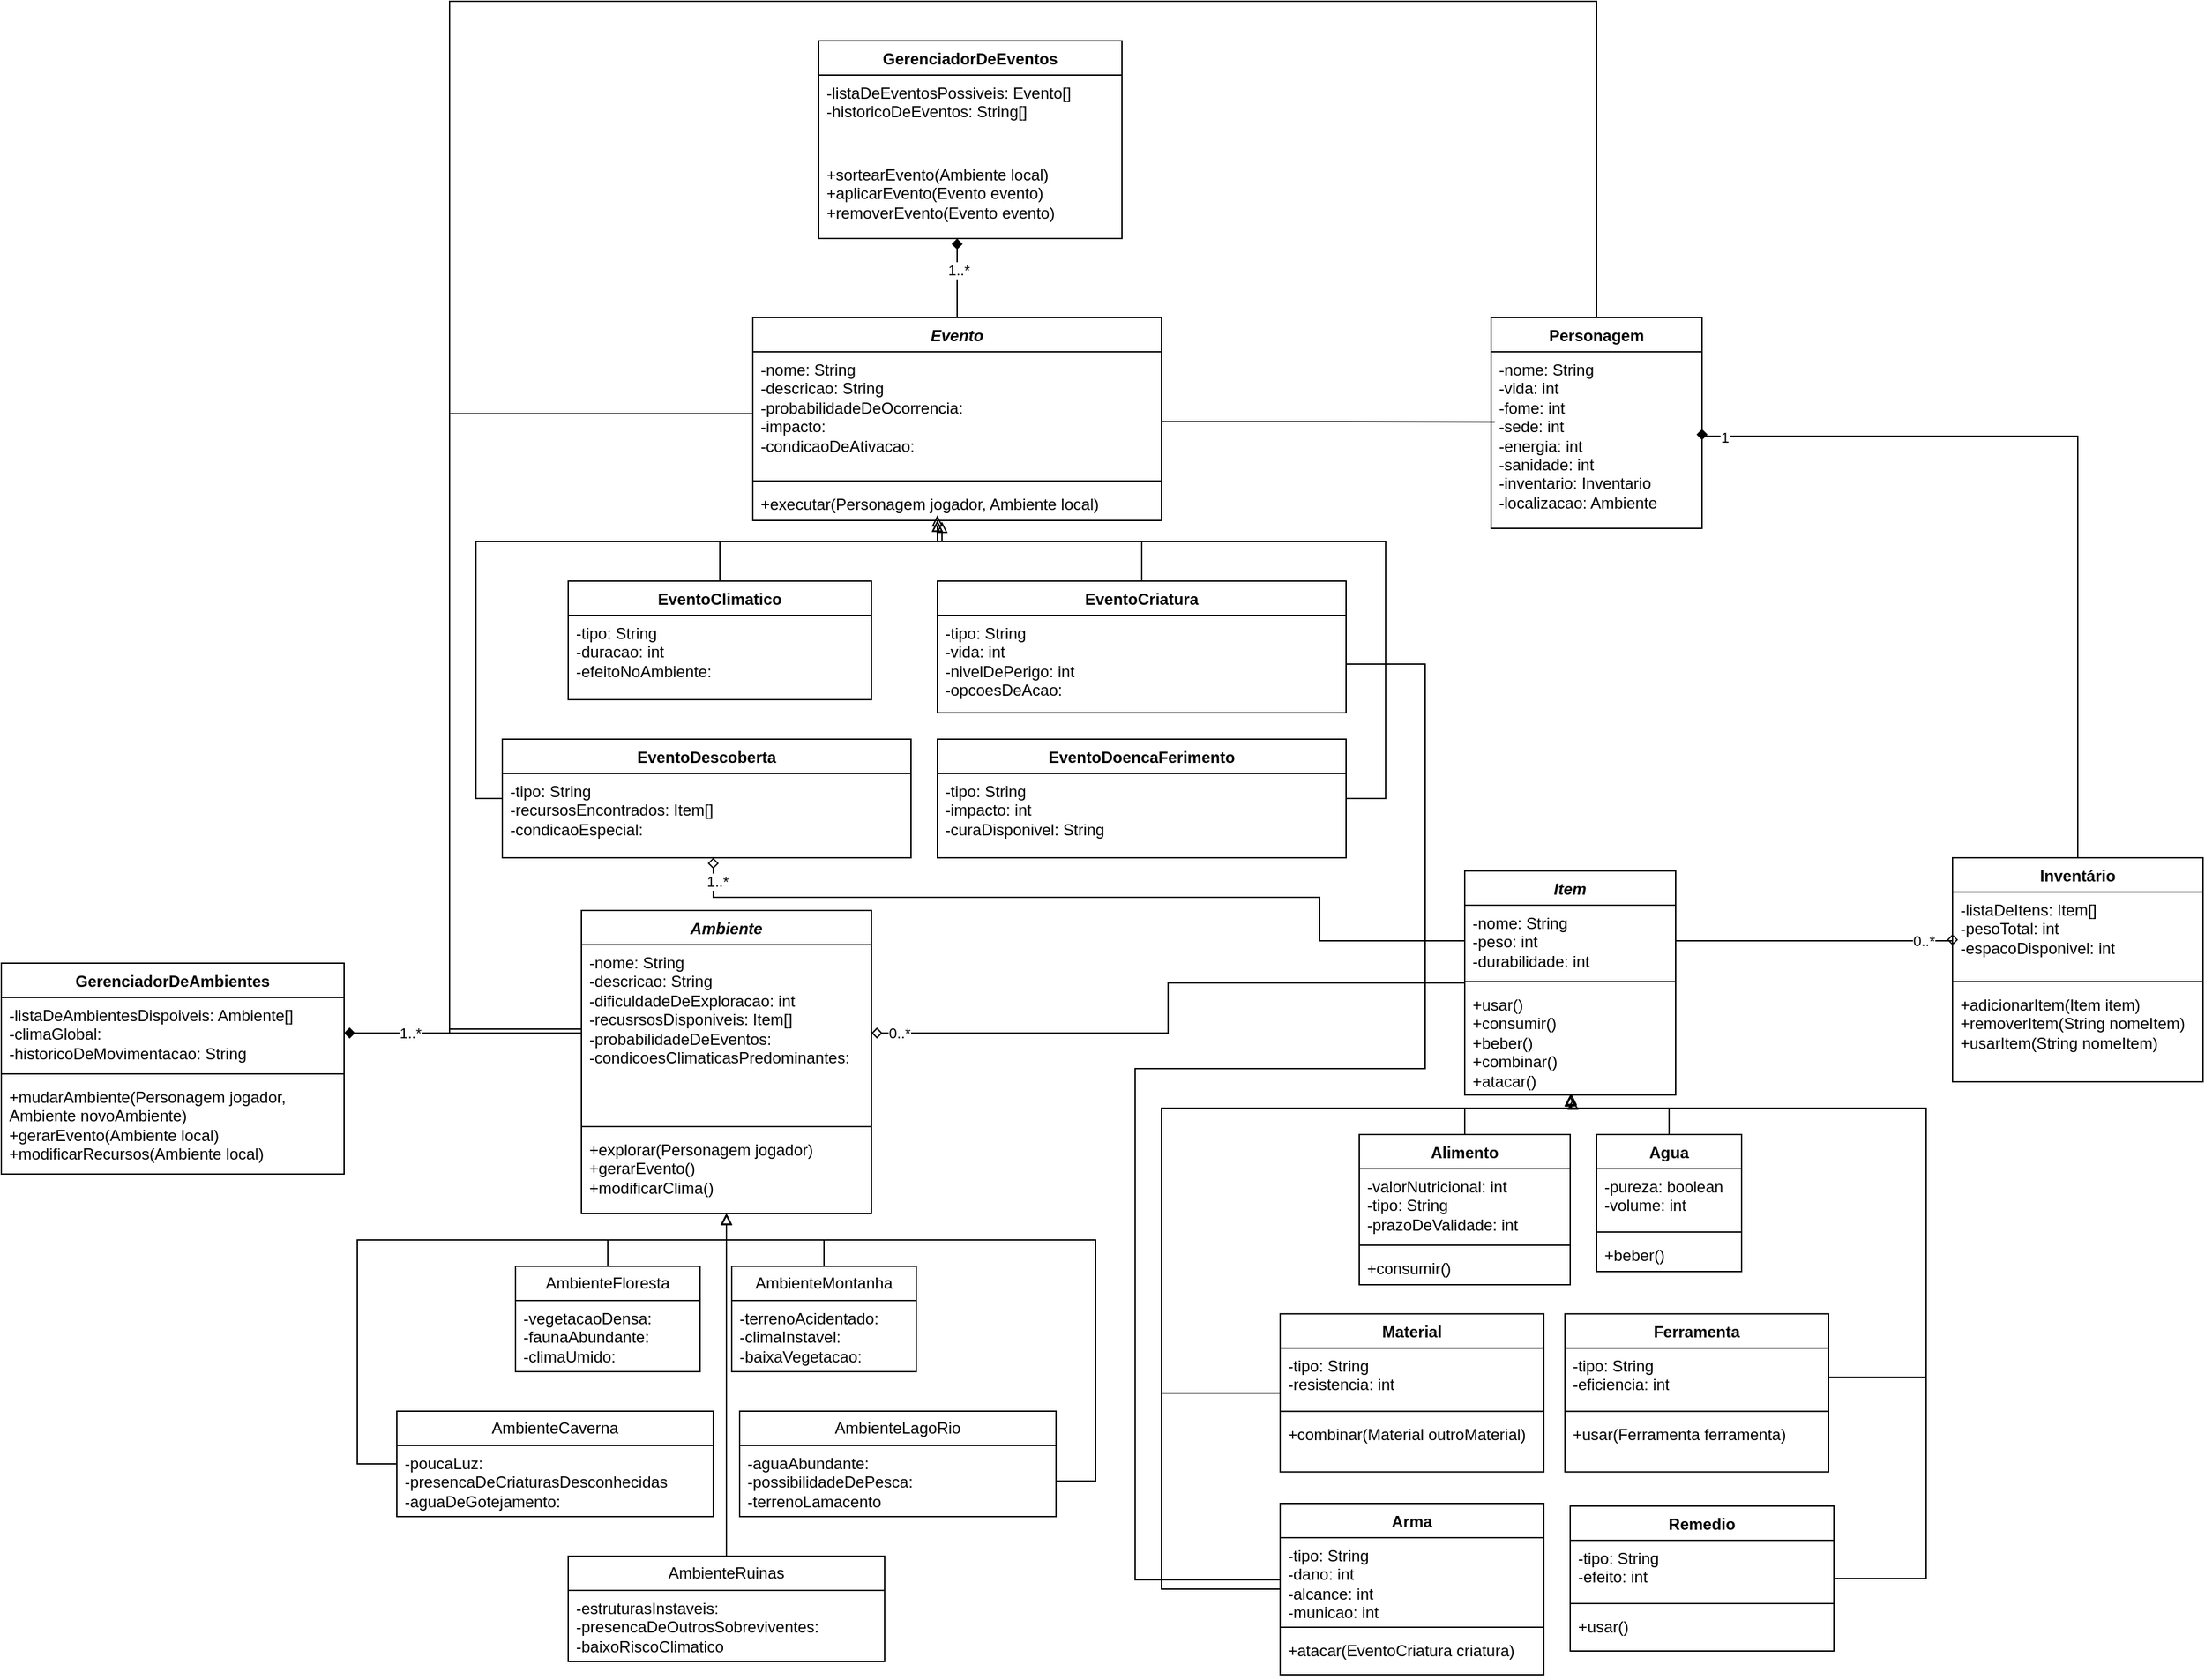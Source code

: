<mxfile version="26.1.0">
  <diagram name="Página-1" id="NuDZezDRShB_vbmwjHht">
    <mxGraphModel dx="2703" dy="2119" grid="1" gridSize="10" guides="1" tooltips="1" connect="1" arrows="1" fold="1" page="1" pageScale="1" pageWidth="827" pageHeight="1169" math="0" shadow="0">
      <root>
        <mxCell id="0" />
        <mxCell id="1" parent="0" />
        <mxCell id="b70BInRLBOuKhdwA5GOT-1" value="Personagem" style="swimlane;fontStyle=1;align=center;verticalAlign=top;childLayout=stackLayout;horizontal=1;startSize=26;horizontalStack=0;resizeParent=1;resizeParentMax=0;resizeLast=0;collapsible=1;marginBottom=0;whiteSpace=wrap;html=1;" vertex="1" parent="1">
          <mxGeometry x="530" y="-320" width="160" height="160" as="geometry" />
        </mxCell>
        <mxCell id="b70BInRLBOuKhdwA5GOT-2" value="&lt;div&gt;-nome: String&lt;/div&gt;&lt;div&gt;-vida: int&lt;/div&gt;&lt;div&gt;-fome: int&lt;/div&gt;&lt;div&gt;-sede: int&lt;/div&gt;&lt;div&gt;-energia: int&lt;/div&gt;&lt;div&gt;-sanidade: int&lt;/div&gt;&lt;div&gt;-inventario: Inventario&lt;/div&gt;&lt;div&gt;-localizacao: Ambiente&lt;/div&gt;" style="text;strokeColor=none;fillColor=none;align=left;verticalAlign=top;spacingLeft=4;spacingRight=4;overflow=hidden;rotatable=0;points=[[0,0.5],[1,0.5]];portConstraint=eastwest;whiteSpace=wrap;html=1;" vertex="1" parent="b70BInRLBOuKhdwA5GOT-1">
          <mxGeometry y="26" width="160" height="134" as="geometry" />
        </mxCell>
        <mxCell id="b70BInRLBOuKhdwA5GOT-39" style="edgeStyle=orthogonalEdgeStyle;rounded=0;orthogonalLoop=1;jettySize=auto;html=1;entryX=0.483;entryY=1.032;entryDx=0;entryDy=0;entryPerimeter=0;endArrow=block;endFill=0;exitX=0.5;exitY=0;exitDx=0;exitDy=0;" edge="1" parent="1" source="b70BInRLBOuKhdwA5GOT-16">
          <mxGeometry relative="1" as="geometry">
            <mxPoint x="590.0" y="270.004" as="targetPoint" />
            <mxPoint x="717.72" y="357.38" as="sourcePoint" />
          </mxGeometry>
        </mxCell>
        <mxCell id="b70BInRLBOuKhdwA5GOT-53" style="edgeStyle=orthogonalEdgeStyle;rounded=0;orthogonalLoop=1;jettySize=auto;html=1;entryX=1;entryY=0.5;entryDx=0;entryDy=0;endArrow=diamond;endFill=1;" edge="1" parent="1" source="b70BInRLBOuKhdwA5GOT-47" target="b70BInRLBOuKhdwA5GOT-2">
          <mxGeometry relative="1" as="geometry">
            <Array as="points">
              <mxPoint x="975" y="-230" />
              <mxPoint x="690" y="-230" />
            </Array>
          </mxGeometry>
        </mxCell>
        <mxCell id="b70BInRLBOuKhdwA5GOT-54" value="1" style="edgeLabel;html=1;align=center;verticalAlign=middle;resizable=0;points=[];" vertex="1" connectable="0" parent="b70BInRLBOuKhdwA5GOT-53">
          <mxGeometry x="0.939" y="1" relative="1" as="geometry">
            <mxPoint x="1" as="offset" />
          </mxGeometry>
        </mxCell>
        <mxCell id="b70BInRLBOuKhdwA5GOT-47" value="Inventário" style="swimlane;fontStyle=1;align=center;verticalAlign=top;childLayout=stackLayout;horizontal=1;startSize=26;horizontalStack=0;resizeParent=1;resizeParentMax=0;resizeLast=0;collapsible=1;marginBottom=0;whiteSpace=wrap;html=1;" vertex="1" parent="1">
          <mxGeometry x="880" y="90" width="190" height="170" as="geometry" />
        </mxCell>
        <mxCell id="b70BInRLBOuKhdwA5GOT-48" value="&lt;div&gt;-listaDeItens: Item[]&lt;/div&gt;&lt;div&gt;-pesoTotal: int&lt;/div&gt;&lt;div&gt;-espacoDisponivel: int&lt;/div&gt;" style="text;strokeColor=none;fillColor=none;align=left;verticalAlign=top;spacingLeft=4;spacingRight=4;overflow=hidden;rotatable=0;points=[[0,0.5],[1,0.5]];portConstraint=eastwest;whiteSpace=wrap;html=1;" vertex="1" parent="b70BInRLBOuKhdwA5GOT-47">
          <mxGeometry y="26" width="190" height="64" as="geometry" />
        </mxCell>
        <mxCell id="b70BInRLBOuKhdwA5GOT-49" value="" style="line;strokeWidth=1;fillColor=none;align=left;verticalAlign=middle;spacingTop=-1;spacingLeft=3;spacingRight=3;rotatable=0;labelPosition=right;points=[];portConstraint=eastwest;strokeColor=inherit;" vertex="1" parent="b70BInRLBOuKhdwA5GOT-47">
          <mxGeometry y="90" width="190" height="8" as="geometry" />
        </mxCell>
        <mxCell id="b70BInRLBOuKhdwA5GOT-50" value="&lt;div&gt;+adicionarItem(Item item)&lt;/div&gt;&lt;div&gt;+removerItem(String nomeItem)&lt;/div&gt;&lt;div&gt;+usarItem(String nomeItem)&lt;/div&gt;" style="text;strokeColor=none;fillColor=none;align=left;verticalAlign=top;spacingLeft=4;spacingRight=4;overflow=hidden;rotatable=0;points=[[0,0.5],[1,0.5]];portConstraint=eastwest;whiteSpace=wrap;html=1;" vertex="1" parent="b70BInRLBOuKhdwA5GOT-47">
          <mxGeometry y="98" width="190" height="72" as="geometry" />
        </mxCell>
        <mxCell id="b70BInRLBOuKhdwA5GOT-51" style="edgeStyle=orthogonalEdgeStyle;rounded=0;orthogonalLoop=1;jettySize=auto;html=1;entryX=0;entryY=0.5;entryDx=0;entryDy=0;endArrow=diamond;endFill=0;" edge="1" parent="1" source="b70BInRLBOuKhdwA5GOT-7" target="b70BInRLBOuKhdwA5GOT-48">
          <mxGeometry relative="1" as="geometry">
            <Array as="points">
              <mxPoint x="880" y="153" />
            </Array>
          </mxGeometry>
        </mxCell>
        <mxCell id="b70BInRLBOuKhdwA5GOT-52" value="0..*" style="edgeLabel;html=1;align=center;verticalAlign=middle;resizable=0;points=[];" vertex="1" connectable="0" parent="b70BInRLBOuKhdwA5GOT-51">
          <mxGeometry x="0.905" y="1" relative="1" as="geometry">
            <mxPoint x="-17" y="1" as="offset" />
          </mxGeometry>
        </mxCell>
        <mxCell id="b70BInRLBOuKhdwA5GOT-55" value="" style="group" vertex="1" connectable="0" parent="1">
          <mxGeometry x="370" y="100" width="420" height="610" as="geometry" />
        </mxCell>
        <mxCell id="b70BInRLBOuKhdwA5GOT-6" value="&lt;i&gt;Item&lt;/i&gt;" style="swimlane;fontStyle=1;align=center;verticalAlign=top;childLayout=stackLayout;horizontal=1;startSize=26;horizontalStack=0;resizeParent=1;resizeParentMax=0;resizeLast=0;collapsible=1;marginBottom=0;whiteSpace=wrap;html=1;" vertex="1" parent="b70BInRLBOuKhdwA5GOT-55">
          <mxGeometry x="140" width="160" height="170" as="geometry" />
        </mxCell>
        <mxCell id="b70BInRLBOuKhdwA5GOT-7" value="&lt;div&gt;-nome: String&lt;/div&gt;&lt;div&gt;-peso: int&lt;/div&gt;&lt;div&gt;-durabilidade: int&lt;/div&gt;" style="text;strokeColor=none;fillColor=none;align=left;verticalAlign=top;spacingLeft=4;spacingRight=4;overflow=hidden;rotatable=0;points=[[0,0.5],[1,0.5]];portConstraint=eastwest;whiteSpace=wrap;html=1;" vertex="1" parent="b70BInRLBOuKhdwA5GOT-6">
          <mxGeometry y="26" width="160" height="54" as="geometry" />
        </mxCell>
        <mxCell id="b70BInRLBOuKhdwA5GOT-8" value="" style="line;strokeWidth=1;fillColor=none;align=left;verticalAlign=middle;spacingTop=-1;spacingLeft=3;spacingRight=3;rotatable=0;labelPosition=right;points=[];portConstraint=eastwest;strokeColor=inherit;" vertex="1" parent="b70BInRLBOuKhdwA5GOT-6">
          <mxGeometry y="80" width="160" height="8" as="geometry" />
        </mxCell>
        <mxCell id="b70BInRLBOuKhdwA5GOT-9" value="&lt;div&gt;+usar()&lt;/div&gt;&lt;div&gt;+consumir()&lt;/div&gt;&lt;div&gt;+beber()&lt;/div&gt;&lt;div&gt;+combinar()&lt;/div&gt;&lt;div&gt;+atacar()&lt;/div&gt;" style="text;strokeColor=none;fillColor=none;align=left;verticalAlign=top;spacingLeft=4;spacingRight=4;overflow=hidden;rotatable=0;points=[[0,0.5],[1,0.5]];portConstraint=eastwest;whiteSpace=wrap;html=1;" vertex="1" parent="b70BInRLBOuKhdwA5GOT-6">
          <mxGeometry y="88" width="160" height="82" as="geometry" />
        </mxCell>
        <mxCell id="b70BInRLBOuKhdwA5GOT-10" value="Alimento" style="swimlane;fontStyle=1;align=center;verticalAlign=top;childLayout=stackLayout;horizontal=1;startSize=26;horizontalStack=0;resizeParent=1;resizeParentMax=0;resizeLast=0;collapsible=1;marginBottom=0;whiteSpace=wrap;html=1;" vertex="1" parent="b70BInRLBOuKhdwA5GOT-55">
          <mxGeometry x="60" y="200" width="160" height="114" as="geometry" />
        </mxCell>
        <mxCell id="b70BInRLBOuKhdwA5GOT-11" value="&lt;div&gt;-valorNutricional: int&lt;/div&gt;&lt;div&gt;-tipo: String&lt;/div&gt;&lt;div&gt;-prazoDeValidade: int&lt;/div&gt;" style="text;strokeColor=none;fillColor=none;align=left;verticalAlign=top;spacingLeft=4;spacingRight=4;overflow=hidden;rotatable=0;points=[[0,0.5],[1,0.5]];portConstraint=eastwest;whiteSpace=wrap;html=1;" vertex="1" parent="b70BInRLBOuKhdwA5GOT-10">
          <mxGeometry y="26" width="160" height="54" as="geometry" />
        </mxCell>
        <mxCell id="b70BInRLBOuKhdwA5GOT-12" value="" style="line;strokeWidth=1;fillColor=none;align=left;verticalAlign=middle;spacingTop=-1;spacingLeft=3;spacingRight=3;rotatable=0;labelPosition=right;points=[];portConstraint=eastwest;strokeColor=inherit;" vertex="1" parent="b70BInRLBOuKhdwA5GOT-10">
          <mxGeometry y="80" width="160" height="8" as="geometry" />
        </mxCell>
        <mxCell id="b70BInRLBOuKhdwA5GOT-13" value="+consumir()" style="text;strokeColor=none;fillColor=none;align=left;verticalAlign=top;spacingLeft=4;spacingRight=4;overflow=hidden;rotatable=0;points=[[0,0.5],[1,0.5]];portConstraint=eastwest;whiteSpace=wrap;html=1;" vertex="1" parent="b70BInRLBOuKhdwA5GOT-10">
          <mxGeometry y="88" width="160" height="26" as="geometry" />
        </mxCell>
        <mxCell id="b70BInRLBOuKhdwA5GOT-16" value="Agua" style="swimlane;fontStyle=1;align=center;verticalAlign=top;childLayout=stackLayout;horizontal=1;startSize=26;horizontalStack=0;resizeParent=1;resizeParentMax=0;resizeLast=0;collapsible=1;marginBottom=0;whiteSpace=wrap;html=1;" vertex="1" parent="b70BInRLBOuKhdwA5GOT-55">
          <mxGeometry x="240" y="200" width="110" height="104" as="geometry" />
        </mxCell>
        <mxCell id="b70BInRLBOuKhdwA5GOT-17" value="&lt;div&gt;-pureza: boolean&lt;/div&gt;&lt;div&gt;-volume: int&lt;/div&gt;" style="text;strokeColor=none;fillColor=none;align=left;verticalAlign=top;spacingLeft=4;spacingRight=4;overflow=hidden;rotatable=0;points=[[0,0.5],[1,0.5]];portConstraint=eastwest;whiteSpace=wrap;html=1;" vertex="1" parent="b70BInRLBOuKhdwA5GOT-16">
          <mxGeometry y="26" width="110" height="44" as="geometry" />
        </mxCell>
        <mxCell id="b70BInRLBOuKhdwA5GOT-18" value="" style="line;strokeWidth=1;fillColor=none;align=left;verticalAlign=middle;spacingTop=-1;spacingLeft=3;spacingRight=3;rotatable=0;labelPosition=right;points=[];portConstraint=eastwest;strokeColor=inherit;" vertex="1" parent="b70BInRLBOuKhdwA5GOT-16">
          <mxGeometry y="70" width="110" height="8" as="geometry" />
        </mxCell>
        <mxCell id="b70BInRLBOuKhdwA5GOT-19" value="+beber()" style="text;strokeColor=none;fillColor=none;align=left;verticalAlign=top;spacingLeft=4;spacingRight=4;overflow=hidden;rotatable=0;points=[[0,0.5],[1,0.5]];portConstraint=eastwest;whiteSpace=wrap;html=1;" vertex="1" parent="b70BInRLBOuKhdwA5GOT-16">
          <mxGeometry y="78" width="110" height="26" as="geometry" />
        </mxCell>
        <mxCell id="b70BInRLBOuKhdwA5GOT-20" value="Material" style="swimlane;fontStyle=1;align=center;verticalAlign=top;childLayout=stackLayout;horizontal=1;startSize=26;horizontalStack=0;resizeParent=1;resizeParentMax=0;resizeLast=0;collapsible=1;marginBottom=0;whiteSpace=wrap;html=1;" vertex="1" parent="b70BInRLBOuKhdwA5GOT-55">
          <mxGeometry y="336.15" width="200" height="120" as="geometry" />
        </mxCell>
        <mxCell id="b70BInRLBOuKhdwA5GOT-21" value="&lt;div&gt;-tipo: String&lt;/div&gt;&lt;div&gt;-resistencia: int&lt;/div&gt;" style="text;strokeColor=none;fillColor=none;align=left;verticalAlign=top;spacingLeft=4;spacingRight=4;overflow=hidden;rotatable=0;points=[[0,0.5],[1,0.5]];portConstraint=eastwest;whiteSpace=wrap;html=1;" vertex="1" parent="b70BInRLBOuKhdwA5GOT-20">
          <mxGeometry y="26" width="200" height="44" as="geometry" />
        </mxCell>
        <mxCell id="b70BInRLBOuKhdwA5GOT-22" value="" style="line;strokeWidth=1;fillColor=none;align=left;verticalAlign=middle;spacingTop=-1;spacingLeft=3;spacingRight=3;rotatable=0;labelPosition=right;points=[];portConstraint=eastwest;strokeColor=inherit;" vertex="1" parent="b70BInRLBOuKhdwA5GOT-20">
          <mxGeometry y="70" width="200" height="8" as="geometry" />
        </mxCell>
        <mxCell id="b70BInRLBOuKhdwA5GOT-23" value="+combinar(Material outroMaterial)" style="text;strokeColor=none;fillColor=none;align=left;verticalAlign=top;spacingLeft=4;spacingRight=4;overflow=hidden;rotatable=0;points=[[0,0.5],[1,0.5]];portConstraint=eastwest;whiteSpace=wrap;html=1;" vertex="1" parent="b70BInRLBOuKhdwA5GOT-20">
          <mxGeometry y="78" width="200" height="42" as="geometry" />
        </mxCell>
        <mxCell id="b70BInRLBOuKhdwA5GOT-24" value="Ferramenta" style="swimlane;fontStyle=1;align=center;verticalAlign=top;childLayout=stackLayout;horizontal=1;startSize=26;horizontalStack=0;resizeParent=1;resizeParentMax=0;resizeLast=0;collapsible=1;marginBottom=0;whiteSpace=wrap;html=1;" vertex="1" parent="b70BInRLBOuKhdwA5GOT-55">
          <mxGeometry x="216" y="336.15" width="200" height="120" as="geometry" />
        </mxCell>
        <mxCell id="b70BInRLBOuKhdwA5GOT-46" style="edgeStyle=orthogonalEdgeStyle;rounded=0;orthogonalLoop=1;jettySize=auto;html=1;endArrow=block;endFill=0;" edge="1" parent="b70BInRLBOuKhdwA5GOT-24" source="b70BInRLBOuKhdwA5GOT-25">
          <mxGeometry relative="1" as="geometry">
            <mxPoint x="4" y="-166.15" as="targetPoint" />
            <Array as="points">
              <mxPoint x="274" y="48" />
              <mxPoint x="274" y="-156" />
            </Array>
          </mxGeometry>
        </mxCell>
        <mxCell id="b70BInRLBOuKhdwA5GOT-25" value="&lt;div&gt;-tipo: String&lt;/div&gt;&lt;div&gt;-eficiencia: int&lt;/div&gt;" style="text;strokeColor=none;fillColor=none;align=left;verticalAlign=top;spacingLeft=4;spacingRight=4;overflow=hidden;rotatable=0;points=[[0,0.5],[1,0.5]];portConstraint=eastwest;whiteSpace=wrap;html=1;" vertex="1" parent="b70BInRLBOuKhdwA5GOT-24">
          <mxGeometry y="26" width="200" height="44" as="geometry" />
        </mxCell>
        <mxCell id="b70BInRLBOuKhdwA5GOT-26" value="" style="line;strokeWidth=1;fillColor=none;align=left;verticalAlign=middle;spacingTop=-1;spacingLeft=3;spacingRight=3;rotatable=0;labelPosition=right;points=[];portConstraint=eastwest;strokeColor=inherit;" vertex="1" parent="b70BInRLBOuKhdwA5GOT-24">
          <mxGeometry y="70" width="200" height="8" as="geometry" />
        </mxCell>
        <mxCell id="b70BInRLBOuKhdwA5GOT-27" value="+usar(Ferramenta ferramenta)" style="text;strokeColor=none;fillColor=none;align=left;verticalAlign=top;spacingLeft=4;spacingRight=4;overflow=hidden;rotatable=0;points=[[0,0.5],[1,0.5]];portConstraint=eastwest;whiteSpace=wrap;html=1;" vertex="1" parent="b70BInRLBOuKhdwA5GOT-24">
          <mxGeometry y="78" width="200" height="42" as="geometry" />
        </mxCell>
        <mxCell id="b70BInRLBOuKhdwA5GOT-28" value="Arma" style="swimlane;fontStyle=1;align=center;verticalAlign=top;childLayout=stackLayout;horizontal=1;startSize=26;horizontalStack=0;resizeParent=1;resizeParentMax=0;resizeLast=0;collapsible=1;marginBottom=0;whiteSpace=wrap;html=1;" vertex="1" parent="b70BInRLBOuKhdwA5GOT-55">
          <mxGeometry y="480" width="200" height="130" as="geometry" />
        </mxCell>
        <mxCell id="b70BInRLBOuKhdwA5GOT-29" value="&lt;div&gt;-tipo: String&lt;/div&gt;&lt;div&gt;-dano: int&lt;/div&gt;&lt;div&gt;-alcance: int&lt;/div&gt;&lt;div&gt;-municao: int&lt;/div&gt;" style="text;strokeColor=none;fillColor=none;align=left;verticalAlign=top;spacingLeft=4;spacingRight=4;overflow=hidden;rotatable=0;points=[[0,0.5],[1,0.5]];portConstraint=eastwest;whiteSpace=wrap;html=1;" vertex="1" parent="b70BInRLBOuKhdwA5GOT-28">
          <mxGeometry y="26" width="200" height="64" as="geometry" />
        </mxCell>
        <mxCell id="b70BInRLBOuKhdwA5GOT-30" value="" style="line;strokeWidth=1;fillColor=none;align=left;verticalAlign=middle;spacingTop=-1;spacingLeft=3;spacingRight=3;rotatable=0;labelPosition=right;points=[];portConstraint=eastwest;strokeColor=inherit;" vertex="1" parent="b70BInRLBOuKhdwA5GOT-28">
          <mxGeometry y="90" width="200" height="8" as="geometry" />
        </mxCell>
        <mxCell id="b70BInRLBOuKhdwA5GOT-31" value="+atacar(EventoCriatura criatura)" style="text;strokeColor=none;fillColor=none;align=left;verticalAlign=top;spacingLeft=4;spacingRight=4;overflow=hidden;rotatable=0;points=[[0,0.5],[1,0.5]];portConstraint=eastwest;whiteSpace=wrap;html=1;" vertex="1" parent="b70BInRLBOuKhdwA5GOT-28">
          <mxGeometry y="98" width="200" height="32" as="geometry" />
        </mxCell>
        <mxCell id="b70BInRLBOuKhdwA5GOT-32" value="Remedio" style="swimlane;fontStyle=1;align=center;verticalAlign=top;childLayout=stackLayout;horizontal=1;startSize=26;horizontalStack=0;resizeParent=1;resizeParentMax=0;resizeLast=0;collapsible=1;marginBottom=0;whiteSpace=wrap;html=1;" vertex="1" parent="b70BInRLBOuKhdwA5GOT-55">
          <mxGeometry x="220" y="482" width="200" height="110" as="geometry" />
        </mxCell>
        <mxCell id="b70BInRLBOuKhdwA5GOT-33" value="&lt;div&gt;-tipo: String&lt;/div&gt;&lt;div&gt;-efeito: int&lt;/div&gt;" style="text;strokeColor=none;fillColor=none;align=left;verticalAlign=top;spacingLeft=4;spacingRight=4;overflow=hidden;rotatable=0;points=[[0,0.5],[1,0.5]];portConstraint=eastwest;whiteSpace=wrap;html=1;" vertex="1" parent="b70BInRLBOuKhdwA5GOT-32">
          <mxGeometry y="26" width="200" height="44" as="geometry" />
        </mxCell>
        <mxCell id="b70BInRLBOuKhdwA5GOT-34" value="" style="line;strokeWidth=1;fillColor=none;align=left;verticalAlign=middle;spacingTop=-1;spacingLeft=3;spacingRight=3;rotatable=0;labelPosition=right;points=[];portConstraint=eastwest;strokeColor=inherit;" vertex="1" parent="b70BInRLBOuKhdwA5GOT-32">
          <mxGeometry y="70" width="200" height="8" as="geometry" />
        </mxCell>
        <mxCell id="b70BInRLBOuKhdwA5GOT-35" value="+usar()" style="text;strokeColor=none;fillColor=none;align=left;verticalAlign=top;spacingLeft=4;spacingRight=4;overflow=hidden;rotatable=0;points=[[0,0.5],[1,0.5]];portConstraint=eastwest;whiteSpace=wrap;html=1;" vertex="1" parent="b70BInRLBOuKhdwA5GOT-32">
          <mxGeometry y="78" width="200" height="32" as="geometry" />
        </mxCell>
        <mxCell id="b70BInRLBOuKhdwA5GOT-14" style="edgeStyle=orthogonalEdgeStyle;rounded=0;orthogonalLoop=1;jettySize=auto;html=1;entryX=0.5;entryY=1;entryDx=0;entryDy=0;endArrow=block;endFill=0;" edge="1" parent="b70BInRLBOuKhdwA5GOT-55" source="b70BInRLBOuKhdwA5GOT-10" target="b70BInRLBOuKhdwA5GOT-6">
          <mxGeometry relative="1" as="geometry">
            <Array as="points">
              <mxPoint x="140" y="180" />
              <mxPoint x="220" y="180" />
            </Array>
          </mxGeometry>
        </mxCell>
        <mxCell id="b70BInRLBOuKhdwA5GOT-41" style="edgeStyle=orthogonalEdgeStyle;rounded=0;orthogonalLoop=1;jettySize=auto;html=1;endArrow=block;endFill=0;" edge="1" parent="b70BInRLBOuKhdwA5GOT-55" source="b70BInRLBOuKhdwA5GOT-20" target="b70BInRLBOuKhdwA5GOT-9">
          <mxGeometry relative="1" as="geometry">
            <mxPoint x="290" y="230" as="targetPoint" />
            <Array as="points">
              <mxPoint x="-90" y="396" />
              <mxPoint x="-90" y="180" />
              <mxPoint x="220" y="180" />
            </Array>
          </mxGeometry>
        </mxCell>
        <mxCell id="b70BInRLBOuKhdwA5GOT-44" style="edgeStyle=orthogonalEdgeStyle;rounded=0;orthogonalLoop=1;jettySize=auto;html=1;entryX=0.513;entryY=1.032;entryDx=0;entryDy=0;entryPerimeter=0;endArrow=block;endFill=0;" edge="1" parent="b70BInRLBOuKhdwA5GOT-55" source="b70BInRLBOuKhdwA5GOT-28" target="b70BInRLBOuKhdwA5GOT-9">
          <mxGeometry relative="1" as="geometry">
            <Array as="points">
              <mxPoint x="-90" y="545" />
              <mxPoint x="-90" y="180" />
              <mxPoint x="222" y="180" />
            </Array>
          </mxGeometry>
        </mxCell>
        <mxCell id="b70BInRLBOuKhdwA5GOT-45" style="edgeStyle=orthogonalEdgeStyle;rounded=0;orthogonalLoop=1;jettySize=auto;html=1;entryX=0.506;entryY=0.989;entryDx=0;entryDy=0;entryPerimeter=0;endArrow=block;endFill=0;" edge="1" parent="b70BInRLBOuKhdwA5GOT-55" source="b70BInRLBOuKhdwA5GOT-32" target="b70BInRLBOuKhdwA5GOT-9">
          <mxGeometry relative="1" as="geometry">
            <Array as="points">
              <mxPoint x="490" y="537" />
              <mxPoint x="490" y="180" />
              <mxPoint x="221" y="180" />
            </Array>
          </mxGeometry>
        </mxCell>
        <mxCell id="b70BInRLBOuKhdwA5GOT-113" value="&amp;nbsp;" style="text;whiteSpace=wrap;html=1;" vertex="1" parent="1">
          <mxGeometry x="720" y="270" width="40" height="40" as="geometry" />
        </mxCell>
        <mxCell id="b70BInRLBOuKhdwA5GOT-108" value="" style="group" vertex="1" connectable="0" parent="1">
          <mxGeometry x="-330" y="130" width="560" height="570" as="geometry" />
        </mxCell>
        <mxCell id="b70BInRLBOuKhdwA5GOT-84" value="&lt;i&gt;Ambiente&lt;/i&gt;" style="swimlane;fontStyle=1;align=center;verticalAlign=top;childLayout=stackLayout;horizontal=1;startSize=26;horizontalStack=0;resizeParent=1;resizeParentMax=0;resizeLast=0;collapsible=1;marginBottom=0;whiteSpace=wrap;html=1;" vertex="1" parent="b70BInRLBOuKhdwA5GOT-108">
          <mxGeometry x="170" width="220" height="230" as="geometry" />
        </mxCell>
        <mxCell id="b70BInRLBOuKhdwA5GOT-85" value="&lt;div&gt;-nome: String&lt;/div&gt;&lt;div&gt;-descricao: String&lt;/div&gt;&lt;div&gt;-dificuldadeDeExploracao: int&lt;/div&gt;&lt;div&gt;-recusrsosDisponiveis: Item[]&lt;/div&gt;&lt;div&gt;-probabilidadeDeEventos:&lt;/div&gt;&lt;div&gt;-condicoesClimaticasPredominantes: &lt;br&gt;&lt;/div&gt;" style="text;strokeColor=none;fillColor=none;align=left;verticalAlign=top;spacingLeft=4;spacingRight=4;overflow=hidden;rotatable=0;points=[[0,0.5],[1,0.5]];portConstraint=eastwest;whiteSpace=wrap;html=1;" vertex="1" parent="b70BInRLBOuKhdwA5GOT-84">
          <mxGeometry y="26" width="220" height="134" as="geometry" />
        </mxCell>
        <mxCell id="b70BInRLBOuKhdwA5GOT-86" value="" style="line;strokeWidth=1;fillColor=none;align=left;verticalAlign=middle;spacingTop=-1;spacingLeft=3;spacingRight=3;rotatable=0;labelPosition=right;points=[];portConstraint=eastwest;strokeColor=inherit;" vertex="1" parent="b70BInRLBOuKhdwA5GOT-84">
          <mxGeometry y="160" width="220" height="8" as="geometry" />
        </mxCell>
        <mxCell id="b70BInRLBOuKhdwA5GOT-87" value="&lt;div&gt;+explorar(Personagem jogador)&lt;/div&gt;&lt;div&gt;+gerarEvento()&lt;/div&gt;&lt;div&gt;+modificarClima()&lt;/div&gt;" style="text;strokeColor=none;fillColor=none;align=left;verticalAlign=top;spacingLeft=4;spacingRight=4;overflow=hidden;rotatable=0;points=[[0,0.5],[1,0.5]];portConstraint=eastwest;whiteSpace=wrap;html=1;" vertex="1" parent="b70BInRLBOuKhdwA5GOT-84">
          <mxGeometry y="168" width="220" height="62" as="geometry" />
        </mxCell>
        <mxCell id="b70BInRLBOuKhdwA5GOT-104" style="edgeStyle=orthogonalEdgeStyle;rounded=0;orthogonalLoop=1;jettySize=auto;html=1;endArrow=block;endFill=0;" edge="1" parent="b70BInRLBOuKhdwA5GOT-108" source="b70BInRLBOuKhdwA5GOT-89" target="b70BInRLBOuKhdwA5GOT-87">
          <mxGeometry relative="1" as="geometry">
            <Array as="points">
              <mxPoint x="190" y="250" />
              <mxPoint x="280" y="250" />
            </Array>
          </mxGeometry>
        </mxCell>
        <mxCell id="b70BInRLBOuKhdwA5GOT-89" value="AmbienteFloresta" style="swimlane;fontStyle=0;childLayout=stackLayout;horizontal=1;startSize=26;fillColor=none;horizontalStack=0;resizeParent=1;resizeParentMax=0;resizeLast=0;collapsible=1;marginBottom=0;whiteSpace=wrap;html=1;" vertex="1" parent="b70BInRLBOuKhdwA5GOT-108">
          <mxGeometry x="120" y="270" width="140" height="80" as="geometry" />
        </mxCell>
        <mxCell id="b70BInRLBOuKhdwA5GOT-90" value="&lt;div&gt;-vegetacaoDensa: &lt;br&gt;&lt;/div&gt;&lt;div&gt;-faunaAbundante: &lt;br&gt;&lt;/div&gt;&lt;div&gt;-climaUmido: &lt;br&gt;&lt;/div&gt;" style="text;strokeColor=none;fillColor=none;align=left;verticalAlign=top;spacingLeft=4;spacingRight=4;overflow=hidden;rotatable=0;points=[[0,0.5],[1,0.5]];portConstraint=eastwest;whiteSpace=wrap;html=1;" vertex="1" parent="b70BInRLBOuKhdwA5GOT-89">
          <mxGeometry y="26" width="140" height="54" as="geometry" />
        </mxCell>
        <mxCell id="b70BInRLBOuKhdwA5GOT-105" style="edgeStyle=orthogonalEdgeStyle;rounded=0;orthogonalLoop=1;jettySize=auto;html=1;endArrow=block;endFill=0;" edge="1" parent="b70BInRLBOuKhdwA5GOT-108" source="b70BInRLBOuKhdwA5GOT-93" target="b70BInRLBOuKhdwA5GOT-87">
          <mxGeometry relative="1" as="geometry">
            <Array as="points">
              <mxPoint x="354" y="250" />
              <mxPoint x="280" y="250" />
            </Array>
          </mxGeometry>
        </mxCell>
        <mxCell id="b70BInRLBOuKhdwA5GOT-93" value="AmbienteMontanha" style="swimlane;fontStyle=0;childLayout=stackLayout;horizontal=1;startSize=26;fillColor=none;horizontalStack=0;resizeParent=1;resizeParentMax=0;resizeLast=0;collapsible=1;marginBottom=0;whiteSpace=wrap;html=1;" vertex="1" parent="b70BInRLBOuKhdwA5GOT-108">
          <mxGeometry x="284" y="270" width="140" height="80" as="geometry" />
        </mxCell>
        <mxCell id="b70BInRLBOuKhdwA5GOT-94" value="&lt;div&gt;-terrenoAcidentado: &lt;br&gt;&lt;/div&gt;&lt;div&gt;-climaInstavel:&lt;/div&gt;&lt;div&gt;-baixaVegetacao:&lt;/div&gt;" style="text;strokeColor=none;fillColor=none;align=left;verticalAlign=top;spacingLeft=4;spacingRight=4;overflow=hidden;rotatable=0;points=[[0,0.5],[1,0.5]];portConstraint=eastwest;whiteSpace=wrap;html=1;" vertex="1" parent="b70BInRLBOuKhdwA5GOT-93">
          <mxGeometry y="26" width="140" height="54" as="geometry" />
        </mxCell>
        <mxCell id="b70BInRLBOuKhdwA5GOT-103" style="edgeStyle=orthogonalEdgeStyle;rounded=0;orthogonalLoop=1;jettySize=auto;html=1;endArrow=block;endFill=0;" edge="1" parent="b70BInRLBOuKhdwA5GOT-108" source="b70BInRLBOuKhdwA5GOT-95" target="b70BInRLBOuKhdwA5GOT-87">
          <mxGeometry relative="1" as="geometry">
            <Array as="points">
              <mxPoint y="420" />
              <mxPoint y="250" />
              <mxPoint x="280" y="250" />
            </Array>
          </mxGeometry>
        </mxCell>
        <mxCell id="b70BInRLBOuKhdwA5GOT-95" value="AmbienteCaverna" style="swimlane;fontStyle=0;childLayout=stackLayout;horizontal=1;startSize=26;fillColor=none;horizontalStack=0;resizeParent=1;resizeParentMax=0;resizeLast=0;collapsible=1;marginBottom=0;whiteSpace=wrap;html=1;" vertex="1" parent="b70BInRLBOuKhdwA5GOT-108">
          <mxGeometry x="30" y="380" width="240" height="80" as="geometry" />
        </mxCell>
        <mxCell id="b70BInRLBOuKhdwA5GOT-96" value="&lt;div&gt;-poucaLuz:&lt;/div&gt;&lt;div&gt;-presencaDeCriaturasDesconhecidas&lt;/div&gt;&lt;div&gt;-aguaDeGotejamento:&lt;/div&gt;" style="text;strokeColor=none;fillColor=none;align=left;verticalAlign=top;spacingLeft=4;spacingRight=4;overflow=hidden;rotatable=0;points=[[0,0.5],[1,0.5]];portConstraint=eastwest;whiteSpace=wrap;html=1;" vertex="1" parent="b70BInRLBOuKhdwA5GOT-95">
          <mxGeometry y="26" width="240" height="54" as="geometry" />
        </mxCell>
        <mxCell id="b70BInRLBOuKhdwA5GOT-97" value="AmbienteLagoRio" style="swimlane;fontStyle=0;childLayout=stackLayout;horizontal=1;startSize=26;fillColor=none;horizontalStack=0;resizeParent=1;resizeParentMax=0;resizeLast=0;collapsible=1;marginBottom=0;whiteSpace=wrap;html=1;" vertex="1" parent="b70BInRLBOuKhdwA5GOT-108">
          <mxGeometry x="290" y="380" width="240" height="80" as="geometry" />
        </mxCell>
        <mxCell id="b70BInRLBOuKhdwA5GOT-98" value="&lt;div&gt;-aguaAbundante:&lt;/div&gt;&lt;div&gt;-possibilidadeDePesca:&lt;/div&gt;&lt;div&gt;-terrenoLamacento&lt;/div&gt;" style="text;strokeColor=none;fillColor=none;align=left;verticalAlign=top;spacingLeft=4;spacingRight=4;overflow=hidden;rotatable=0;points=[[0,0.5],[1,0.5]];portConstraint=eastwest;whiteSpace=wrap;html=1;" vertex="1" parent="b70BInRLBOuKhdwA5GOT-97">
          <mxGeometry y="26" width="240" height="54" as="geometry" />
        </mxCell>
        <mxCell id="b70BInRLBOuKhdwA5GOT-107" style="edgeStyle=orthogonalEdgeStyle;rounded=0;orthogonalLoop=1;jettySize=auto;html=1;endArrow=block;endFill=0;" edge="1" parent="b70BInRLBOuKhdwA5GOT-108" source="b70BInRLBOuKhdwA5GOT-99" target="b70BInRLBOuKhdwA5GOT-87">
          <mxGeometry relative="1" as="geometry">
            <Array as="points">
              <mxPoint x="280" y="280" />
              <mxPoint x="280" y="280" />
            </Array>
          </mxGeometry>
        </mxCell>
        <mxCell id="b70BInRLBOuKhdwA5GOT-99" value="AmbienteRuinas" style="swimlane;fontStyle=0;childLayout=stackLayout;horizontal=1;startSize=26;fillColor=none;horizontalStack=0;resizeParent=1;resizeParentMax=0;resizeLast=0;collapsible=1;marginBottom=0;whiteSpace=wrap;html=1;" vertex="1" parent="b70BInRLBOuKhdwA5GOT-108">
          <mxGeometry x="160" y="490" width="240" height="80" as="geometry" />
        </mxCell>
        <mxCell id="b70BInRLBOuKhdwA5GOT-100" value="&lt;div&gt;-estruturasInstaveis:&lt;/div&gt;&lt;div&gt;-presencaDeOutrosSobreviventes:&lt;/div&gt;&lt;div&gt;-baixoRiscoClimatico&lt;/div&gt;" style="text;strokeColor=none;fillColor=none;align=left;verticalAlign=top;spacingLeft=4;spacingRight=4;overflow=hidden;rotatable=0;points=[[0,0.5],[1,0.5]];portConstraint=eastwest;whiteSpace=wrap;html=1;" vertex="1" parent="b70BInRLBOuKhdwA5GOT-99">
          <mxGeometry y="26" width="240" height="54" as="geometry" />
        </mxCell>
        <mxCell id="b70BInRLBOuKhdwA5GOT-106" style="edgeStyle=orthogonalEdgeStyle;rounded=0;orthogonalLoop=1;jettySize=auto;html=1;endArrow=block;endFill=0;" edge="1" parent="b70BInRLBOuKhdwA5GOT-108" source="b70BInRLBOuKhdwA5GOT-98" target="b70BInRLBOuKhdwA5GOT-87">
          <mxGeometry relative="1" as="geometry">
            <Array as="points">
              <mxPoint x="560" y="433" />
              <mxPoint x="560" y="250" />
              <mxPoint x="280" y="250" />
            </Array>
          </mxGeometry>
        </mxCell>
        <mxCell id="b70BInRLBOuKhdwA5GOT-117" style="edgeStyle=orthogonalEdgeStyle;rounded=0;orthogonalLoop=1;jettySize=auto;html=1;endArrow=diamond;endFill=0;" edge="1" parent="1" source="b70BInRLBOuKhdwA5GOT-6" target="b70BInRLBOuKhdwA5GOT-85">
          <mxGeometry relative="1" as="geometry" />
        </mxCell>
        <mxCell id="b70BInRLBOuKhdwA5GOT-118" value="0..*" style="edgeLabel;html=1;align=center;verticalAlign=middle;resizable=0;points=[];" vertex="1" connectable="0" parent="b70BInRLBOuKhdwA5GOT-117">
          <mxGeometry x="0.916" y="6" relative="1" as="geometry">
            <mxPoint y="-6" as="offset" />
          </mxGeometry>
        </mxCell>
        <mxCell id="b70BInRLBOuKhdwA5GOT-78" value="" style="group" vertex="1" connectable="0" parent="1">
          <mxGeometry x="-240" y="-320" width="690" height="410" as="geometry" />
        </mxCell>
        <mxCell id="b70BInRLBOuKhdwA5GOT-56" value="&lt;i&gt;Evento&lt;/i&gt;" style="swimlane;fontStyle=1;align=center;verticalAlign=top;childLayout=stackLayout;horizontal=1;startSize=26;horizontalStack=0;resizeParent=1;resizeParentMax=0;resizeLast=0;collapsible=1;marginBottom=0;whiteSpace=wrap;html=1;" vertex="1" parent="b70BInRLBOuKhdwA5GOT-78">
          <mxGeometry x="210" width="310" height="154" as="geometry" />
        </mxCell>
        <mxCell id="b70BInRLBOuKhdwA5GOT-57" value="&lt;div&gt;-nome: String&lt;/div&gt;&lt;div&gt;-descricao: String&lt;/div&gt;&lt;div&gt;-probabilidadeDeOcorrencia: &lt;br&gt;&lt;/div&gt;&lt;div&gt;-impacto:&lt;/div&gt;&lt;div&gt;-condicaoDeAtivacao: &lt;br&gt;&lt;/div&gt;" style="text;strokeColor=none;fillColor=none;align=left;verticalAlign=top;spacingLeft=4;spacingRight=4;overflow=hidden;rotatable=0;points=[[0,0.5],[1,0.5]];portConstraint=eastwest;whiteSpace=wrap;html=1;" vertex="1" parent="b70BInRLBOuKhdwA5GOT-56">
          <mxGeometry y="26" width="310" height="94" as="geometry" />
        </mxCell>
        <mxCell id="b70BInRLBOuKhdwA5GOT-58" value="" style="line;strokeWidth=1;fillColor=none;align=left;verticalAlign=middle;spacingTop=-1;spacingLeft=3;spacingRight=3;rotatable=0;labelPosition=right;points=[];portConstraint=eastwest;strokeColor=inherit;" vertex="1" parent="b70BInRLBOuKhdwA5GOT-56">
          <mxGeometry y="120" width="310" height="8" as="geometry" />
        </mxCell>
        <mxCell id="b70BInRLBOuKhdwA5GOT-59" value="+executar(Personagem jogador, Ambiente local)" style="text;strokeColor=none;fillColor=none;align=left;verticalAlign=top;spacingLeft=4;spacingRight=4;overflow=hidden;rotatable=0;points=[[0,0.5],[1,0.5]];portConstraint=eastwest;whiteSpace=wrap;html=1;" vertex="1" parent="b70BInRLBOuKhdwA5GOT-56">
          <mxGeometry y="128" width="310" height="26" as="geometry" />
        </mxCell>
        <mxCell id="b70BInRLBOuKhdwA5GOT-73" value="" style="edgeStyle=orthogonalEdgeStyle;rounded=0;orthogonalLoop=1;jettySize=auto;html=1;entryX=0.463;entryY=1.036;entryDx=0;entryDy=0;entryPerimeter=0;endArrow=block;endFill=0;" edge="1" parent="b70BInRLBOuKhdwA5GOT-78" source="b70BInRLBOuKhdwA5GOT-61" target="b70BInRLBOuKhdwA5GOT-59">
          <mxGeometry relative="1" as="geometry">
            <mxPoint x="260" y="170" as="targetPoint" />
            <Array as="points">
              <mxPoint x="185" y="170" />
              <mxPoint x="353" y="170" />
            </Array>
          </mxGeometry>
        </mxCell>
        <mxCell id="b70BInRLBOuKhdwA5GOT-61" value="EventoClimatico" style="swimlane;fontStyle=1;align=center;verticalAlign=top;childLayout=stackLayout;horizontal=1;startSize=26;horizontalStack=0;resizeParent=1;resizeParentMax=0;resizeLast=0;collapsible=1;marginBottom=0;whiteSpace=wrap;html=1;" vertex="1" parent="b70BInRLBOuKhdwA5GOT-78">
          <mxGeometry x="70" y="200" width="230" height="90" as="geometry" />
        </mxCell>
        <mxCell id="b70BInRLBOuKhdwA5GOT-62" value="&lt;div&gt;-tipo: String&lt;/div&gt;&lt;div&gt;-duracao: int&lt;/div&gt;&lt;div&gt;-efeitoNoAmbiente: &lt;br&gt;&lt;/div&gt;" style="text;strokeColor=none;fillColor=none;align=left;verticalAlign=top;spacingLeft=4;spacingRight=4;overflow=hidden;rotatable=0;points=[[0,0.5],[1,0.5]];portConstraint=eastwest;whiteSpace=wrap;html=1;" vertex="1" parent="b70BInRLBOuKhdwA5GOT-61">
          <mxGeometry y="26" width="230" height="64" as="geometry" />
        </mxCell>
        <mxCell id="b70BInRLBOuKhdwA5GOT-74" style="edgeStyle=orthogonalEdgeStyle;rounded=0;orthogonalLoop=1;jettySize=auto;html=1;endArrow=block;endFill=0;" edge="1" parent="b70BInRLBOuKhdwA5GOT-78" source="b70BInRLBOuKhdwA5GOT-65" target="b70BInRLBOuKhdwA5GOT-59">
          <mxGeometry relative="1" as="geometry">
            <Array as="points">
              <mxPoint x="505" y="170" />
              <mxPoint x="350" y="170" />
            </Array>
          </mxGeometry>
        </mxCell>
        <mxCell id="b70BInRLBOuKhdwA5GOT-65" value="EventoCriatura" style="swimlane;fontStyle=1;align=center;verticalAlign=top;childLayout=stackLayout;horizontal=1;startSize=26;horizontalStack=0;resizeParent=1;resizeParentMax=0;resizeLast=0;collapsible=1;marginBottom=0;whiteSpace=wrap;html=1;" vertex="1" parent="b70BInRLBOuKhdwA5GOT-78">
          <mxGeometry x="350" y="200" width="310" height="100" as="geometry" />
        </mxCell>
        <mxCell id="b70BInRLBOuKhdwA5GOT-66" value="&lt;div&gt;-tipo: String&lt;/div&gt;&lt;div&gt;-vida: int&lt;/div&gt;&lt;div&gt;-nivelDePerigo: int&lt;/div&gt;&lt;div&gt;-opcoesDeAcao: &lt;br&gt;&lt;/div&gt;" style="text;strokeColor=none;fillColor=none;align=left;verticalAlign=top;spacingLeft=4;spacingRight=4;overflow=hidden;rotatable=0;points=[[0,0.5],[1,0.5]];portConstraint=eastwest;whiteSpace=wrap;html=1;" vertex="1" parent="b70BInRLBOuKhdwA5GOT-65">
          <mxGeometry y="26" width="310" height="74" as="geometry" />
        </mxCell>
        <mxCell id="b70BInRLBOuKhdwA5GOT-75" style="edgeStyle=orthogonalEdgeStyle;rounded=0;orthogonalLoop=1;jettySize=auto;html=1;endArrow=block;endFill=0;" edge="1" parent="b70BInRLBOuKhdwA5GOT-78" source="b70BInRLBOuKhdwA5GOT-68" target="b70BInRLBOuKhdwA5GOT-59">
          <mxGeometry relative="1" as="geometry">
            <mxPoint x="360" y="160" as="targetPoint" />
            <Array as="points">
              <mxPoint y="365" />
              <mxPoint y="170" />
              <mxPoint x="350" y="170" />
            </Array>
          </mxGeometry>
        </mxCell>
        <mxCell id="b70BInRLBOuKhdwA5GOT-68" value="EventoDescoberta" style="swimlane;fontStyle=1;align=center;verticalAlign=top;childLayout=stackLayout;horizontal=1;startSize=26;horizontalStack=0;resizeParent=1;resizeParentMax=0;resizeLast=0;collapsible=1;marginBottom=0;whiteSpace=wrap;html=1;" vertex="1" parent="b70BInRLBOuKhdwA5GOT-78">
          <mxGeometry x="20" y="320" width="310" height="90" as="geometry" />
        </mxCell>
        <mxCell id="b70BInRLBOuKhdwA5GOT-69" value="&lt;div&gt;-tipo: String&lt;/div&gt;&lt;div&gt;-recursosEncontrados: Item[]&lt;/div&gt;&lt;div&gt;-condicaoEspecial: &lt;br&gt;&lt;/div&gt;" style="text;strokeColor=none;fillColor=none;align=left;verticalAlign=top;spacingLeft=4;spacingRight=4;overflow=hidden;rotatable=0;points=[[0,0.5],[1,0.5]];portConstraint=eastwest;whiteSpace=wrap;html=1;" vertex="1" parent="b70BInRLBOuKhdwA5GOT-68">
          <mxGeometry y="26" width="310" height="64" as="geometry" />
        </mxCell>
        <mxCell id="b70BInRLBOuKhdwA5GOT-76" style="edgeStyle=orthogonalEdgeStyle;rounded=0;orthogonalLoop=1;jettySize=auto;html=1;endArrow=block;endFill=0;" edge="1" parent="b70BInRLBOuKhdwA5GOT-78" source="b70BInRLBOuKhdwA5GOT-70">
          <mxGeometry relative="1" as="geometry">
            <mxPoint x="350" y="150" as="targetPoint" />
            <Array as="points">
              <mxPoint x="690" y="365" />
              <mxPoint x="690" y="170" />
              <mxPoint x="350" y="170" />
            </Array>
          </mxGeometry>
        </mxCell>
        <mxCell id="b70BInRLBOuKhdwA5GOT-70" value="EventoDoencaFerimento" style="swimlane;fontStyle=1;align=center;verticalAlign=top;childLayout=stackLayout;horizontal=1;startSize=26;horizontalStack=0;resizeParent=1;resizeParentMax=0;resizeLast=0;collapsible=1;marginBottom=0;whiteSpace=wrap;html=1;" vertex="1" parent="b70BInRLBOuKhdwA5GOT-78">
          <mxGeometry x="350" y="320" width="310" height="90" as="geometry" />
        </mxCell>
        <mxCell id="b70BInRLBOuKhdwA5GOT-71" value="&lt;div&gt;-tipo: String&lt;/div&gt;&lt;div&gt;-impacto: int&lt;/div&gt;&lt;div&gt;-curaDisponivel: String&lt;/div&gt;" style="text;strokeColor=none;fillColor=none;align=left;verticalAlign=top;spacingLeft=4;spacingRight=4;overflow=hidden;rotatable=0;points=[[0,0.5],[1,0.5]];portConstraint=eastwest;whiteSpace=wrap;html=1;" vertex="1" parent="b70BInRLBOuKhdwA5GOT-70">
          <mxGeometry y="26" width="310" height="64" as="geometry" />
        </mxCell>
        <mxCell id="b70BInRLBOuKhdwA5GOT-124" style="edgeStyle=orthogonalEdgeStyle;rounded=0;orthogonalLoop=1;jettySize=auto;html=1;endArrow=diamond;startFill=0;endFill=0;" edge="1" parent="1" source="b70BInRLBOuKhdwA5GOT-7" target="b70BInRLBOuKhdwA5GOT-69">
          <mxGeometry relative="1" as="geometry">
            <Array as="points">
              <mxPoint x="400" y="153" />
              <mxPoint x="400" y="120" />
              <mxPoint x="-60" y="120" />
            </Array>
          </mxGeometry>
        </mxCell>
        <mxCell id="b70BInRLBOuKhdwA5GOT-126" value="1..*" style="edgeLabel;html=1;align=center;verticalAlign=middle;resizable=0;points=[];" vertex="1" connectable="0" parent="b70BInRLBOuKhdwA5GOT-124">
          <mxGeometry x="0.945" y="-3" relative="1" as="geometry">
            <mxPoint as="offset" />
          </mxGeometry>
        </mxCell>
        <mxCell id="b70BInRLBOuKhdwA5GOT-127" value="&amp;nbsp;" style="text;whiteSpace=wrap;html=1;" vertex="1" parent="1">
          <mxGeometry x="-30" y="170" width="40" height="40" as="geometry" />
        </mxCell>
        <mxCell id="b70BInRLBOuKhdwA5GOT-123" value="" style="group" vertex="1" connectable="0" parent="1">
          <mxGeometry x="20" y="-530" width="230" height="150" as="geometry" />
        </mxCell>
        <mxCell id="b70BInRLBOuKhdwA5GOT-79" value="GerenciadorDeEventos" style="swimlane;fontStyle=1;align=center;verticalAlign=top;childLayout=stackLayout;horizontal=1;startSize=26;horizontalStack=0;resizeParent=1;resizeParentMax=0;resizeLast=0;collapsible=1;marginBottom=0;whiteSpace=wrap;html=1;container=0;" vertex="1" parent="b70BInRLBOuKhdwA5GOT-123">
          <mxGeometry width="230" height="150" as="geometry" />
        </mxCell>
        <mxCell id="b70BInRLBOuKhdwA5GOT-80" value="&lt;div&gt;-listaDeEventosPossiveis: Evento[]&lt;/div&gt;&lt;div&gt;-historicoDeEventos: String[]&lt;/div&gt;" style="text;strokeColor=none;fillColor=none;align=left;verticalAlign=top;spacingLeft=4;spacingRight=4;overflow=hidden;rotatable=0;points=[[0,0.5],[1,0.5]];portConstraint=eastwest;whiteSpace=wrap;html=1;" vertex="1" parent="b70BInRLBOuKhdwA5GOT-123">
          <mxGeometry y="26" width="230" height="54" as="geometry" />
        </mxCell>
        <mxCell id="b70BInRLBOuKhdwA5GOT-81" value="" style="line;strokeWidth=1;fillColor=none;align=left;verticalAlign=middle;spacingTop=-1;spacingLeft=3;spacingRight=3;rotatable=0;labelPosition=right;points=[];portConstraint=eastwest;strokeColor=inherit;" vertex="1" parent="b70BInRLBOuKhdwA5GOT-123">
          <mxGeometry y="80" width="230" height="8" as="geometry" />
        </mxCell>
        <mxCell id="b70BInRLBOuKhdwA5GOT-82" value="&lt;div&gt;+sortearEvento(Ambiente local)&lt;/div&gt;&lt;div&gt;+aplicarEvento(Evento evento)&lt;/div&gt;&lt;div&gt;+removerEvento(Evento evento)&lt;/div&gt;" style="text;strokeColor=none;fillColor=none;align=left;verticalAlign=top;spacingLeft=4;spacingRight=4;overflow=hidden;rotatable=0;points=[[0,0.5],[1,0.5]];portConstraint=eastwest;whiteSpace=wrap;html=1;" vertex="1" parent="b70BInRLBOuKhdwA5GOT-123">
          <mxGeometry y="88" width="230" height="62" as="geometry" />
        </mxCell>
        <mxCell id="b70BInRLBOuKhdwA5GOT-109" value="GerenciadorDeAmbientes" style="swimlane;fontStyle=1;align=center;verticalAlign=top;childLayout=stackLayout;horizontal=1;startSize=26;horizontalStack=0;resizeParent=1;resizeParentMax=0;resizeLast=0;collapsible=1;marginBottom=0;whiteSpace=wrap;html=1;" vertex="1" parent="1">
          <mxGeometry x="-600" y="170" width="260" height="160" as="geometry" />
        </mxCell>
        <mxCell id="b70BInRLBOuKhdwA5GOT-110" value="&lt;div&gt;-listaDeAmbientesDispoiveis: Ambiente[]&lt;/div&gt;&lt;div&gt;-climaGlobal: &lt;br&gt;&lt;/div&gt;&lt;div&gt;-historicoDeMovimentacao: String&lt;/div&gt;" style="text;strokeColor=none;fillColor=none;align=left;verticalAlign=top;spacingLeft=4;spacingRight=4;overflow=hidden;rotatable=0;points=[[0,0.5],[1,0.5]];portConstraint=eastwest;whiteSpace=wrap;html=1;" vertex="1" parent="b70BInRLBOuKhdwA5GOT-109">
          <mxGeometry y="26" width="260" height="54" as="geometry" />
        </mxCell>
        <mxCell id="b70BInRLBOuKhdwA5GOT-111" value="" style="line;strokeWidth=1;fillColor=none;align=left;verticalAlign=middle;spacingTop=-1;spacingLeft=3;spacingRight=3;rotatable=0;labelPosition=right;points=[];portConstraint=eastwest;strokeColor=inherit;" vertex="1" parent="b70BInRLBOuKhdwA5GOT-109">
          <mxGeometry y="80" width="260" height="8" as="geometry" />
        </mxCell>
        <mxCell id="b70BInRLBOuKhdwA5GOT-112" value="&lt;div&gt;+mudarAmbiente(Personagem jogador, Ambiente novoAmbiente)&lt;/div&gt;&lt;div&gt;+gerarEvento(Ambiente local)&lt;/div&gt;&lt;div&gt;+modificarRecursos(Ambiente local)&lt;/div&gt;&lt;div&gt;&lt;br&gt;&lt;/div&gt;" style="text;strokeColor=none;fillColor=none;align=left;verticalAlign=top;spacingLeft=4;spacingRight=4;overflow=hidden;rotatable=0;points=[[0,0.5],[1,0.5]];portConstraint=eastwest;whiteSpace=wrap;html=1;" vertex="1" parent="b70BInRLBOuKhdwA5GOT-109">
          <mxGeometry y="88" width="260" height="72" as="geometry" />
        </mxCell>
        <mxCell id="b70BInRLBOuKhdwA5GOT-128" style="edgeStyle=orthogonalEdgeStyle;rounded=0;orthogonalLoop=1;jettySize=auto;html=1;entryX=0.018;entryY=0.397;entryDx=0;entryDy=0;entryPerimeter=0;endArrow=none;startFill=0;" edge="1" parent="1" source="b70BInRLBOuKhdwA5GOT-57" target="b70BInRLBOuKhdwA5GOT-2">
          <mxGeometry relative="1" as="geometry">
            <Array as="points">
              <mxPoint x="410" y="-241" />
              <mxPoint x="410" y="-241" />
            </Array>
          </mxGeometry>
        </mxCell>
        <mxCell id="b70BInRLBOuKhdwA5GOT-129" style="edgeStyle=orthogonalEdgeStyle;rounded=0;orthogonalLoop=1;jettySize=auto;html=1;endArrow=none;startFill=0;" edge="1" parent="1" source="b70BInRLBOuKhdwA5GOT-57" target="b70BInRLBOuKhdwA5GOT-85">
          <mxGeometry relative="1" as="geometry">
            <Array as="points">
              <mxPoint x="-260" y="-247" />
              <mxPoint x="-260" y="223" />
            </Array>
          </mxGeometry>
        </mxCell>
        <mxCell id="b70BInRLBOuKhdwA5GOT-130" style="edgeStyle=orthogonalEdgeStyle;rounded=0;orthogonalLoop=1;jettySize=auto;html=1;endArrow=diamond;endFill=1;" edge="1" parent="1" source="b70BInRLBOuKhdwA5GOT-56" target="b70BInRLBOuKhdwA5GOT-82">
          <mxGeometry relative="1" as="geometry">
            <Array as="points">
              <mxPoint x="125" y="-370" />
              <mxPoint x="125" y="-370" />
            </Array>
          </mxGeometry>
        </mxCell>
        <mxCell id="b70BInRLBOuKhdwA5GOT-131" value="1..*" style="edgeLabel;html=1;align=center;verticalAlign=middle;resizable=0;points=[];" vertex="1" connectable="0" parent="b70BInRLBOuKhdwA5GOT-130">
          <mxGeometry x="0.214" y="-1" relative="1" as="geometry">
            <mxPoint as="offset" />
          </mxGeometry>
        </mxCell>
        <mxCell id="b70BInRLBOuKhdwA5GOT-132" style="edgeStyle=orthogonalEdgeStyle;rounded=0;orthogonalLoop=1;jettySize=auto;html=1;endArrow=none;startFill=0;" edge="1" parent="1" source="b70BInRLBOuKhdwA5GOT-84" target="b70BInRLBOuKhdwA5GOT-1">
          <mxGeometry relative="1" as="geometry">
            <Array as="points">
              <mxPoint x="-260" y="220" />
              <mxPoint x="-260" y="-560" />
              <mxPoint x="610" y="-560" />
            </Array>
          </mxGeometry>
        </mxCell>
        <mxCell id="b70BInRLBOuKhdwA5GOT-133" style="edgeStyle=orthogonalEdgeStyle;rounded=0;orthogonalLoop=1;jettySize=auto;html=1;endArrow=diamond;endFill=1;" edge="1" parent="1" source="b70BInRLBOuKhdwA5GOT-85" target="b70BInRLBOuKhdwA5GOT-110">
          <mxGeometry relative="1" as="geometry" />
        </mxCell>
        <mxCell id="b70BInRLBOuKhdwA5GOT-134" value="1..*" style="edgeLabel;html=1;align=center;verticalAlign=middle;resizable=0;points=[];" vertex="1" connectable="0" parent="b70BInRLBOuKhdwA5GOT-133">
          <mxGeometry x="0.809" y="-2" relative="1" as="geometry">
            <mxPoint x="33" y="2" as="offset" />
          </mxGeometry>
        </mxCell>
        <mxCell id="b70BInRLBOuKhdwA5GOT-135" style="edgeStyle=orthogonalEdgeStyle;rounded=0;orthogonalLoop=1;jettySize=auto;html=1;endArrow=none;startFill=0;" edge="1" parent="1" source="b70BInRLBOuKhdwA5GOT-29" target="b70BInRLBOuKhdwA5GOT-66">
          <mxGeometry relative="1" as="geometry">
            <Array as="points">
              <mxPoint x="260" y="638" />
              <mxPoint x="260" y="250" />
              <mxPoint x="480" y="250" />
              <mxPoint x="480" y="-57" />
            </Array>
          </mxGeometry>
        </mxCell>
      </root>
    </mxGraphModel>
  </diagram>
</mxfile>
